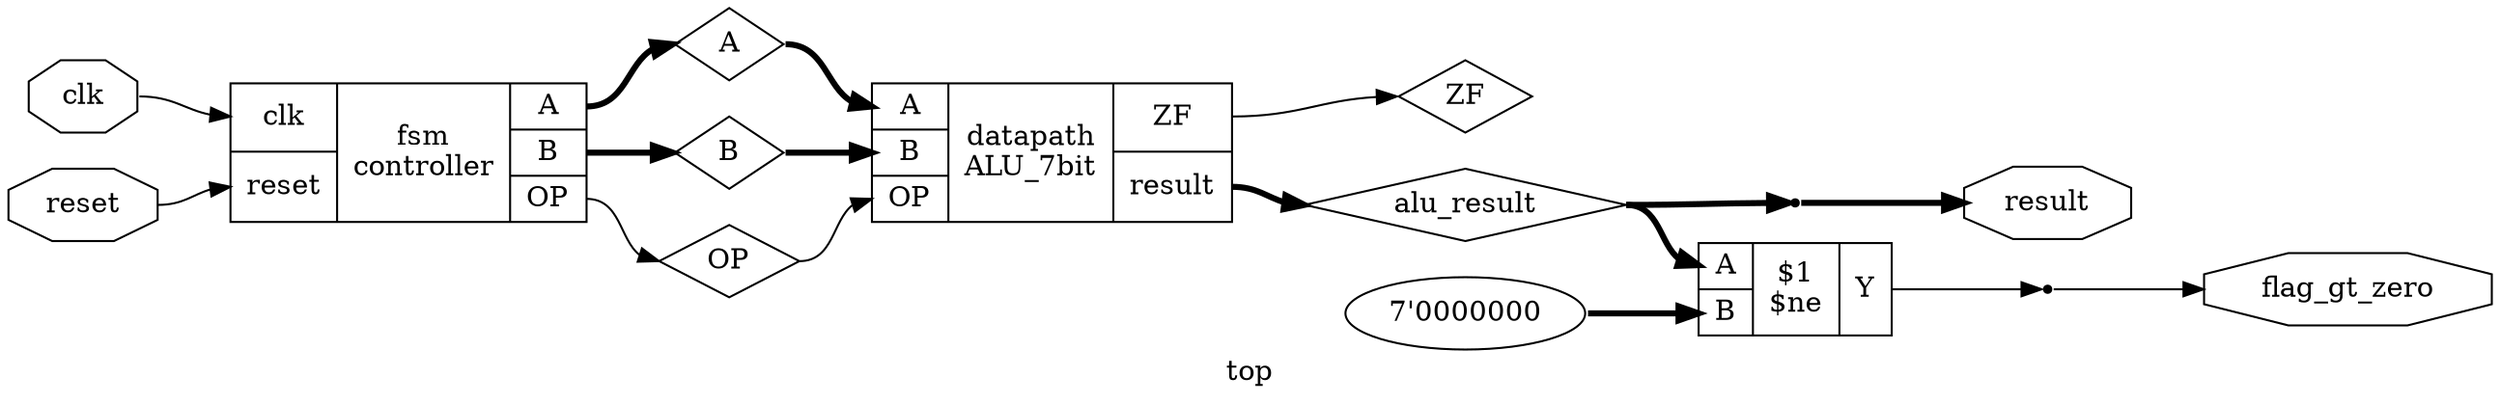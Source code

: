 digraph "top" {
label="top";
rankdir="LR";
remincross=true;
n2 [ shape=diamond, label="ZF", color="black", fontcolor="black"];
n3 [ shape=diamond, label="alu_result", color="black", fontcolor="black"];
n4 [ shape=diamond, label="OP", color="black", fontcolor="black"];
n5 [ shape=diamond, label="B", color="black", fontcolor="black"];
n6 [ shape=diamond, label="A", color="black", fontcolor="black"];
n7 [ shape=octagon, label="flag_gt_zero", color="black", fontcolor="black"];
n8 [ shape=octagon, label="result", color="black", fontcolor="black"];
n9 [ shape=octagon, label="reset", color="black", fontcolor="black"];
n10 [ shape=octagon, label="clk", color="black", fontcolor="black"];
v0 [ label="7'0000000" ];
c12 [ shape=record, label="{{<p6> A|<p5> B}|$1\n$ne|{<p11> Y}}",  ];
c13 [ shape=record, label="{{<p6> A|<p5> B|<p4> OP}|datapath\nALU_7bit|{<p2> ZF|<p8> result}}",  ];
c14 [ shape=record, label="{{<p10> clk|<p9> reset}|fsm\ncontroller|{<p6> A|<p5> B|<p4> OP}}",  ];
x1 [shape=point, ];
x2 [shape=point, ];
c12:p11:e -> x2:w [color="black", fontcolor="black", label=""];
n10:e -> c14:p10:w [color="black", fontcolor="black", label=""];
c13:p2:e -> n2:w [color="black", fontcolor="black", label=""];
c13:p8:e -> n3:w [color="black", fontcolor="black", style="setlinewidth(3)", label=""];
n3:e -> c12:p6:w [color="black", fontcolor="black", style="setlinewidth(3)", label=""];
n3:e -> x1:w [color="black", fontcolor="black", style="setlinewidth(3)", label=""];
c14:p4:e -> n4:w [color="black", fontcolor="black", label=""];
n4:e -> c13:p4:w [color="black", fontcolor="black", label=""];
c14:p5:e -> n5:w [color="black", fontcolor="black", style="setlinewidth(3)", label=""];
n5:e -> c13:p5:w [color="black", fontcolor="black", style="setlinewidth(3)", label=""];
c14:p6:e -> n6:w [color="black", fontcolor="black", style="setlinewidth(3)", label=""];
n6:e -> c13:p6:w [color="black", fontcolor="black", style="setlinewidth(3)", label=""];
x2:e -> n7:w [color="black", fontcolor="black", label=""];
x1:e -> n8:w [color="black", fontcolor="black", style="setlinewidth(3)", label=""];
n9:e -> c14:p9:w [color="black", fontcolor="black", label=""];
v0:e -> c12:p5:w [color="black", fontcolor="black", style="setlinewidth(3)", label=""];
}
